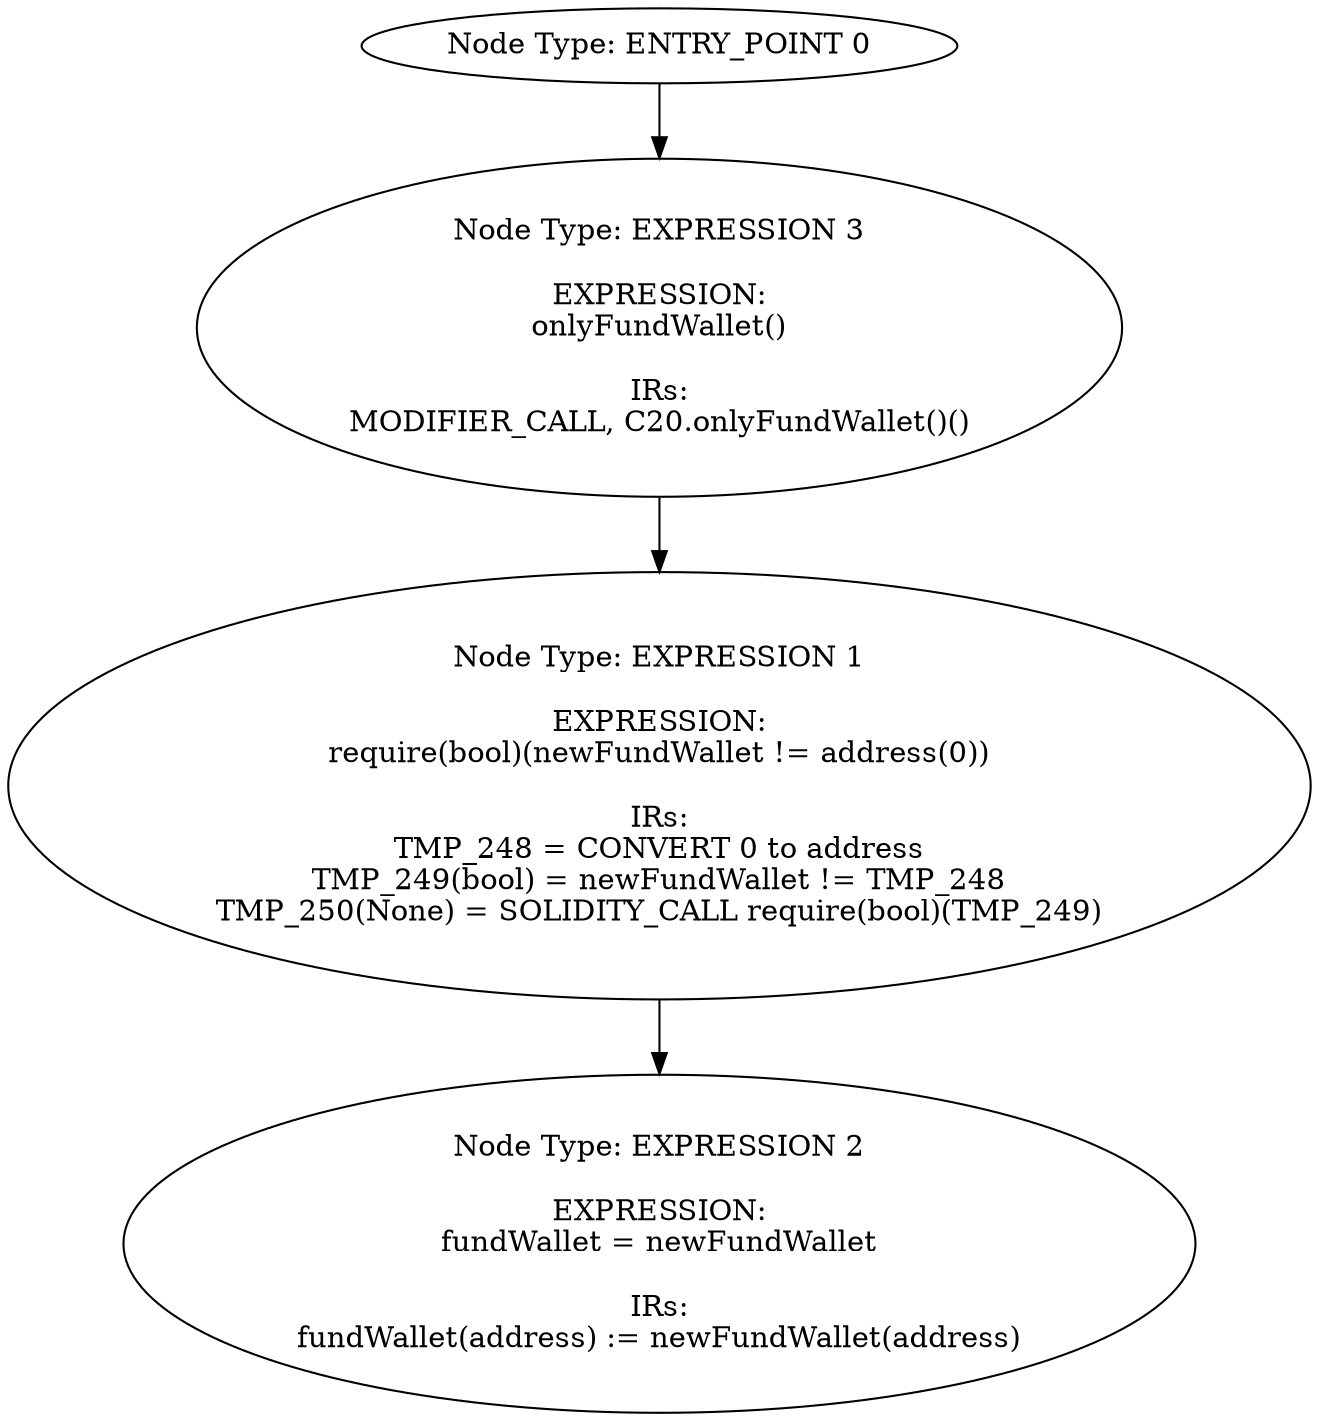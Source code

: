 digraph{
0[label="Node Type: ENTRY_POINT 0
"];
0->3;
1[label="Node Type: EXPRESSION 1

EXPRESSION:
require(bool)(newFundWallet != address(0))

IRs:
TMP_248 = CONVERT 0 to address
TMP_249(bool) = newFundWallet != TMP_248
TMP_250(None) = SOLIDITY_CALL require(bool)(TMP_249)"];
1->2;
2[label="Node Type: EXPRESSION 2

EXPRESSION:
fundWallet = newFundWallet

IRs:
fundWallet(address) := newFundWallet(address)"];
3[label="Node Type: EXPRESSION 3

EXPRESSION:
onlyFundWallet()

IRs:
MODIFIER_CALL, C20.onlyFundWallet()()"];
3->1;
}
